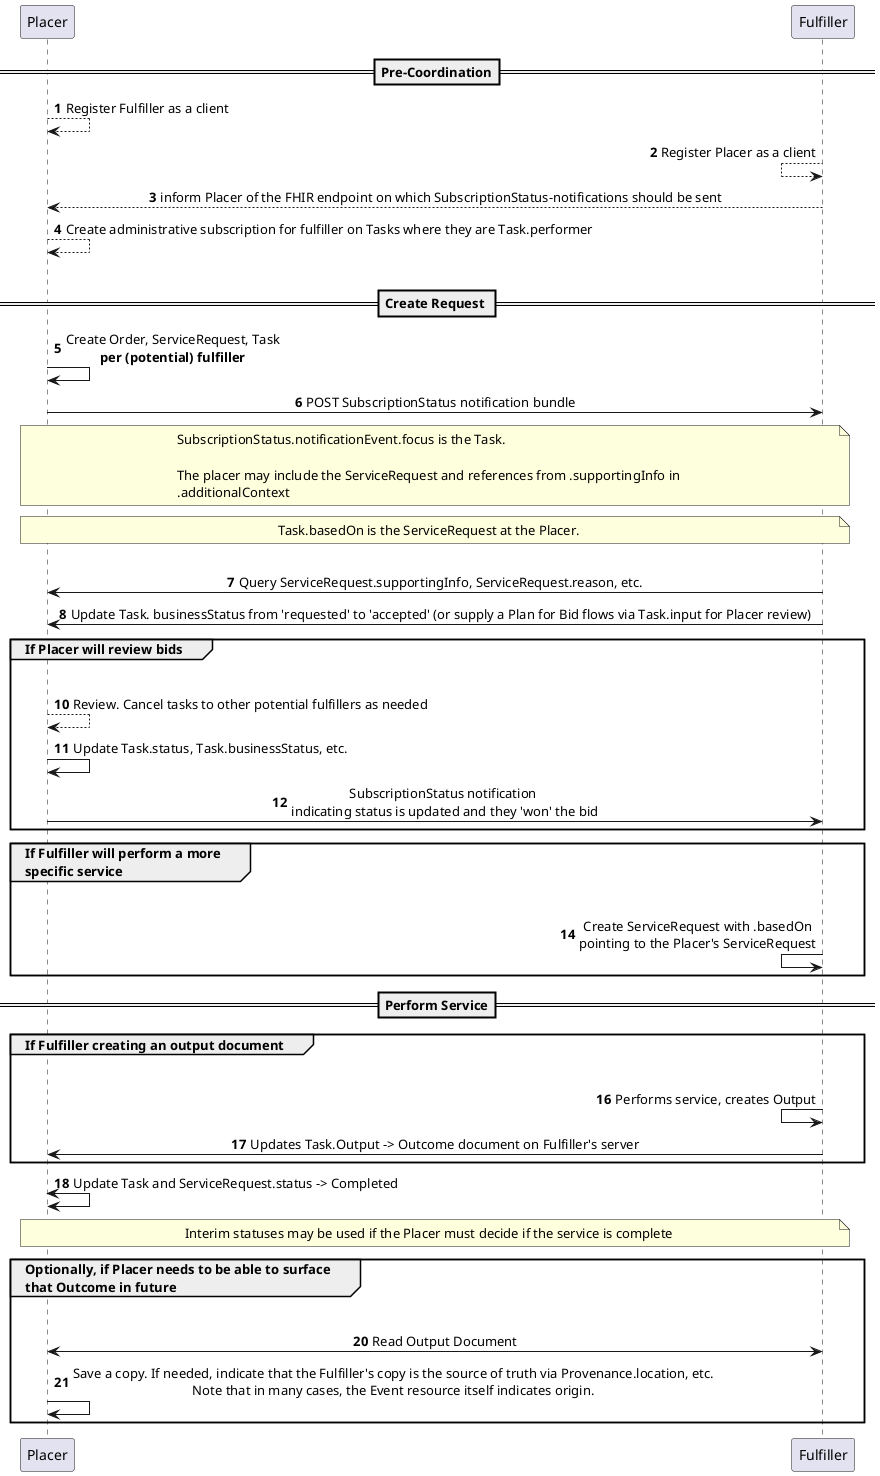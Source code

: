 @startuml
autonumber
skinparam svgDimensionStyle true
skinparam sequenceMessageAlign center


== Pre-Coordination==

Placer --> Placer: Register Fulfiller as a client

Fulfiller <-- Fulfiller: Register Placer as a client

Placer <-- Fulfiller: inform Placer of the FHIR endpoint on which SubscriptionStatus-notifications should be sent


Placer --> Placer: Create administrative subscription for fulfiller on Tasks where they are Task.performer
||20||


== Create Request == 

Placer -> Placer : Create Order, ServiceRequest, Task\n**per (potential) fulfiller**

Placer -> Fulfiller: POST SubscriptionStatus notification bundle

note over Placer,Fulfiller
SubscriptionStatus.notificationEvent.focus is the Task. 

The placer may include the ServiceRequest and references from .supportingInfo in 
.additionalContext
end note

note over Placer,Fulfiller
Task.basedOn is the ServiceRequest at the Placer. 
end note

||20||

Fulfiller -> Placer : Query ServiceRequest.supportingInfo, ServiceRequest.reason, etc.

Fulfiller -> Placer : Update Task. businessStatus from 'requested' to 'accepted' (or supply a Plan for Bid flows via Task.input for Placer review)


group If Placer will review bids
    Placer -[hidden]>Fulfiller:
    Placer --> Placer : Review. Cancel tasks to other potential fulfillers as needed
    Placer -> Placer : Update Task.status, Task.businessStatus, etc. 
    Placer -> Fulfiller : SubscriptionStatus notification \nindicating status is updated and they 'won' the bid

end

group If Fulfiller will perform a more\nspecific service
    Fulfiller-[hidden]>Placer:
    Fulfiller <- Fulfiller : Create ServiceRequest with .basedOn\npointing to the Placer's ServiceRequest 

end

==Perform Service==
group If Fulfiller creating an output document
    Fulfiller-[hidden]>Placer:
    Fulfiller <- Fulfiller : Performs service, creates Output
    Fulfiller -> Placer : Updates Task.Output -> Outcome document on Fulfiller's server

end

Placer <-> Placer : Update Task and ServiceRequest.status -> Completed

note over Placer,Fulfiller
Interim statuses may be used if the Placer must decide if the service is complete 
end note

group Optionally, if Placer needs to be able to surface\nthat Outcome in future
    Placer-[hidden]>Fulfiller
    Placer <-> Fulfiller: Read Output Document
    Placer -> Placer : Save a copy. If needed, indicate that the Fulfiller's copy is the source of truth via Provenance.location, etc.\nNote that in many cases, the Event resource itself indicates origin. 
end

@enduml

